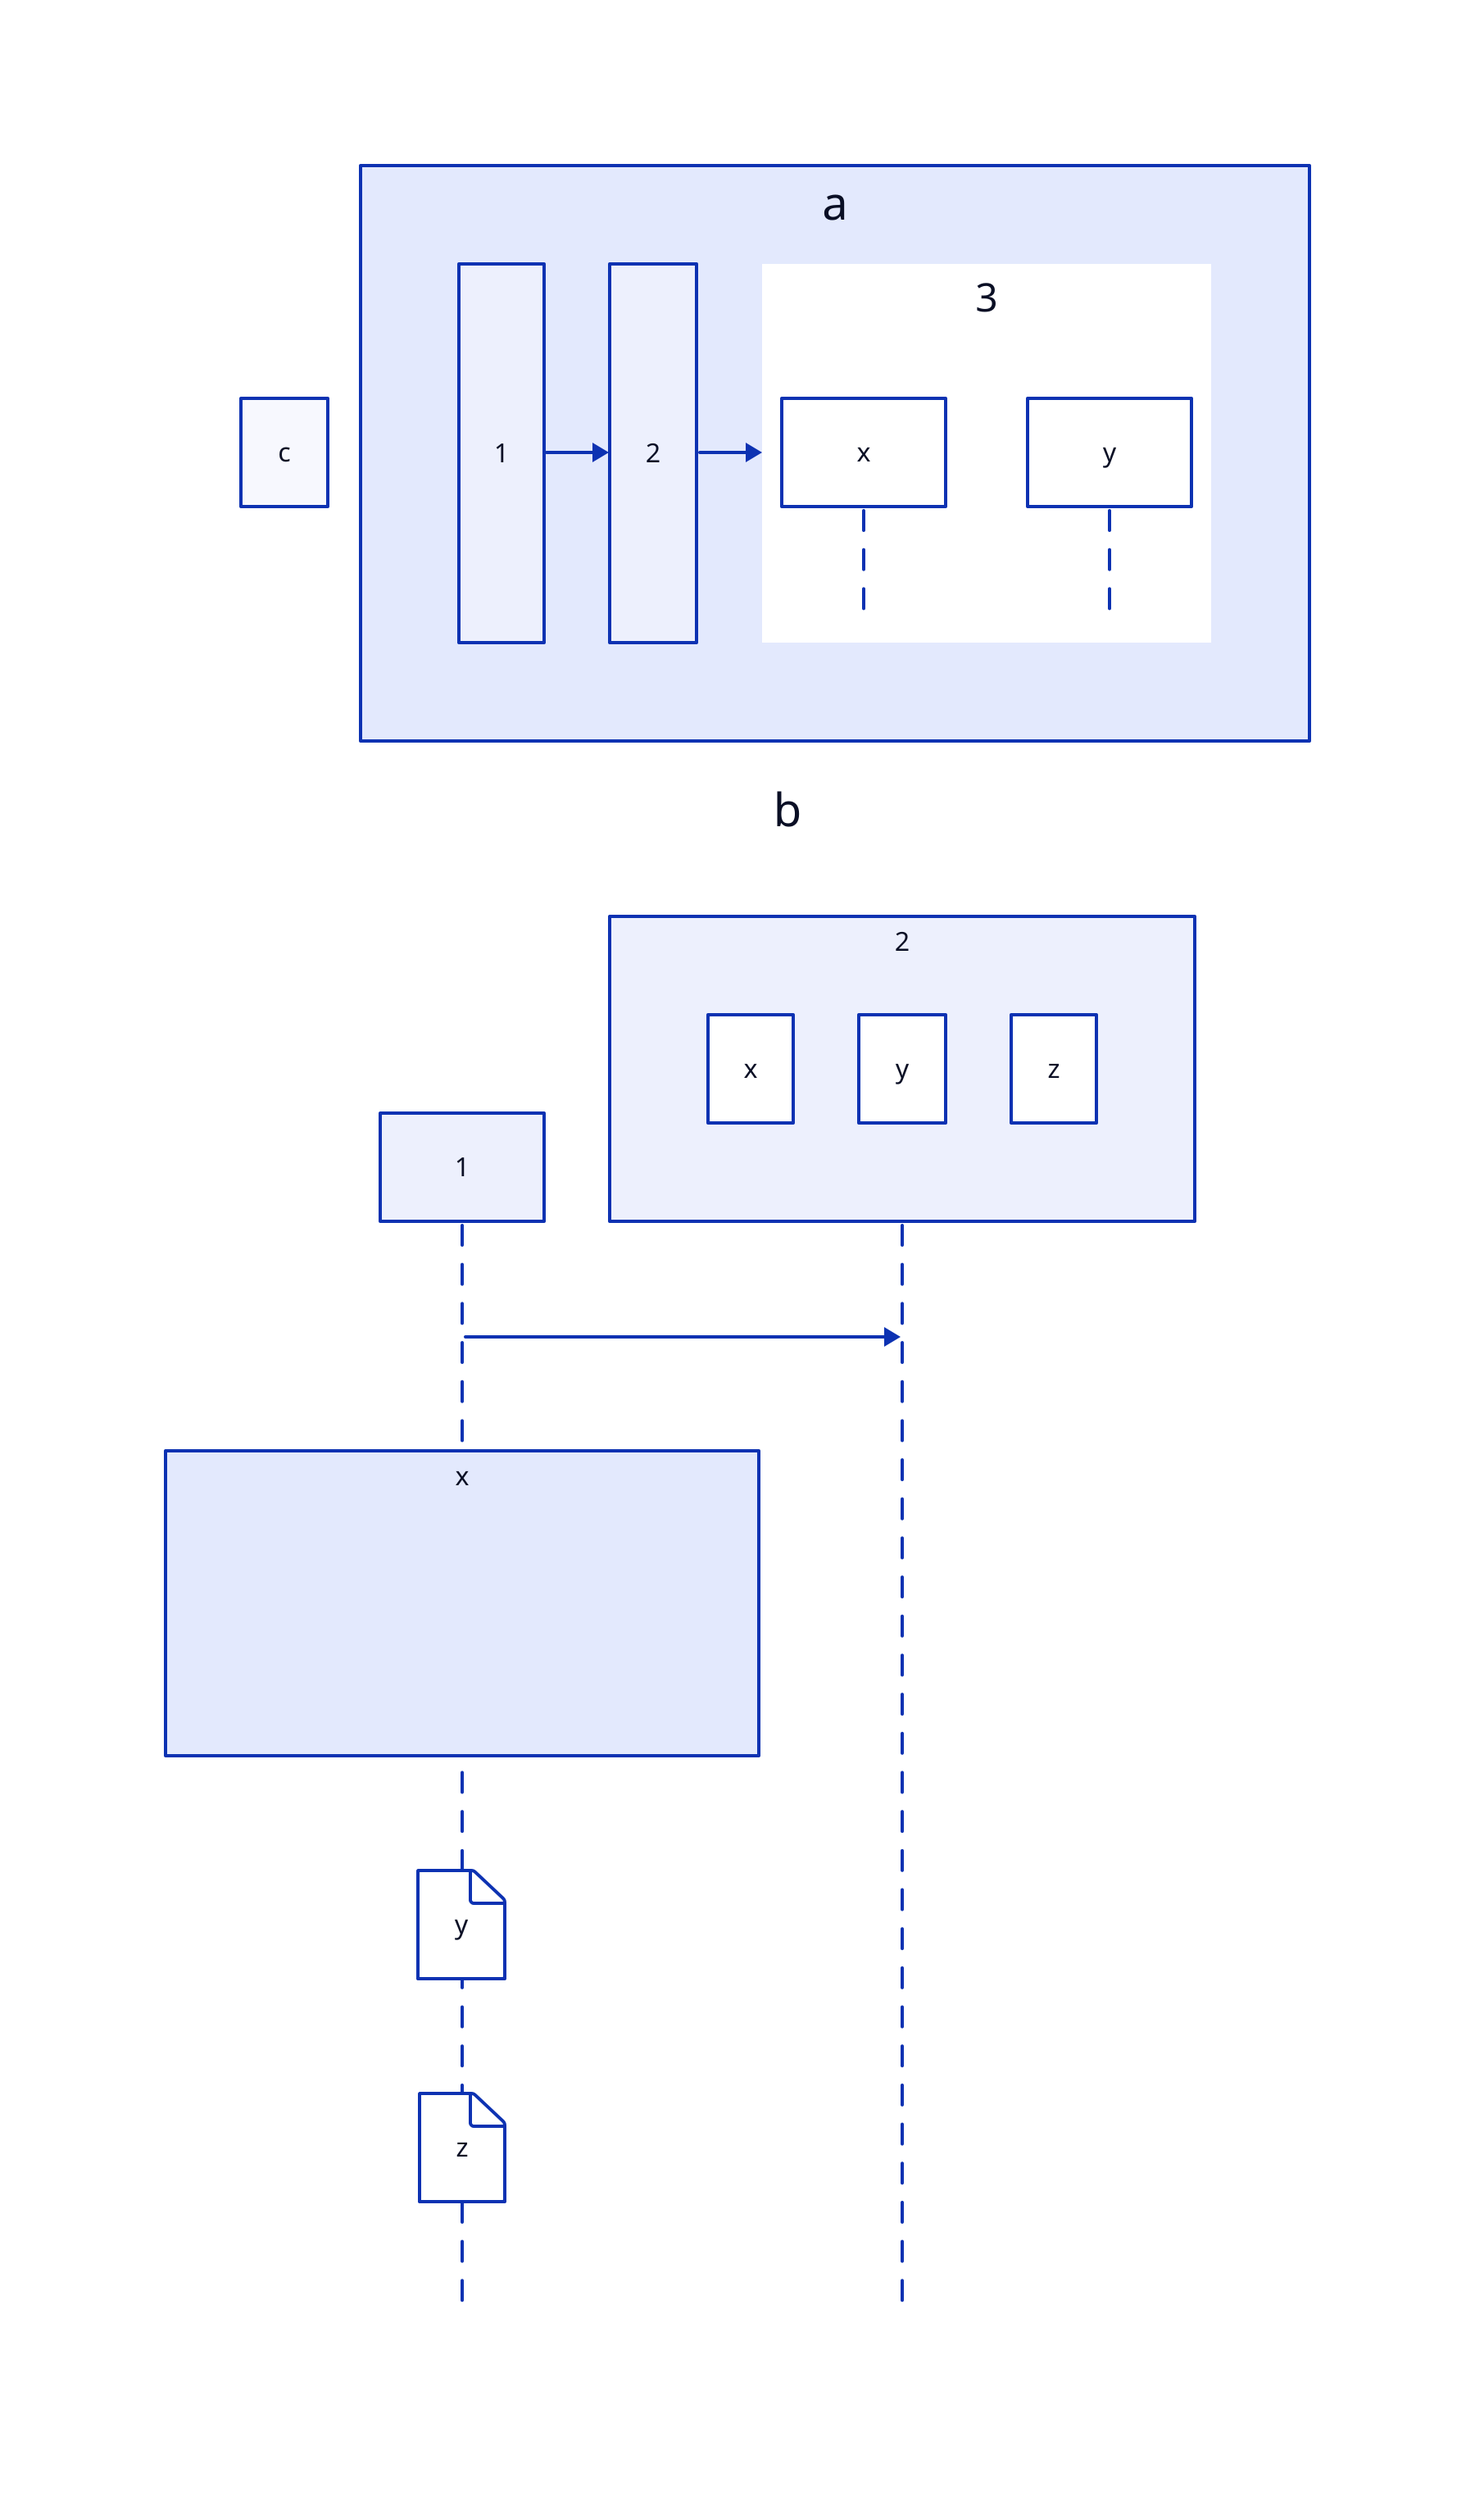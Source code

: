 a
b
c

a: {
  grid-columns: 3

  1
  2
  3
  3: {
    shape: sequence_diagram
    x
    y
    # TODO x -> y
  }

  1 -> 2 -> 3

  near: center-right
}

b: {
  shape: sequence_diagram
  1 -> 2

  near: bottom-right

  2: {
    # TODO compile error grid on sequence actor?
    grid-columns: 3
    x
    y
    z
  }

  1: {
    x: {
      # TODO compile error grid in sequence (group)
      grid-columns: 3
      u
      v
      w
    }
    y
    z
  }
}
